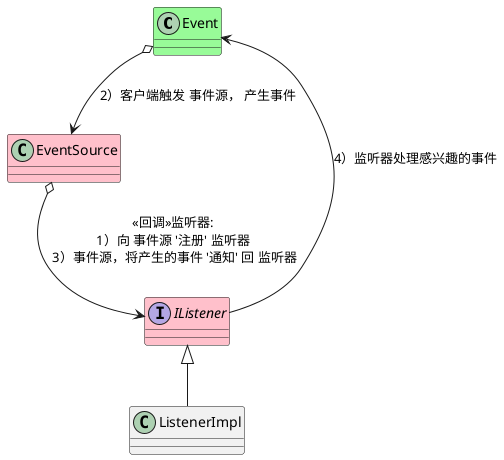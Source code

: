 @startuml
'https://plantuml.com/class-diagram

'回调思想
'监听器 IListener  注册给  事件源 EventSource
'事件源 EventSource  回调  监听器 IListener


class Event #palegreen
class EventSource #pink
interface IListener #pink
class ListenerImpl


EventSource o--> IListener : <<回调>>监听器:\n 1）向 事件源 '注册' 监听器 \n 3）事件源，将产生的事件 '通知' 回 监听器
Event o--> EventSource : 2）客户端触发 事件源， 产生事件
IListener <|-- ListenerImpl
IListener --> Event : 4）监听器处理感兴趣的事件


@enduml